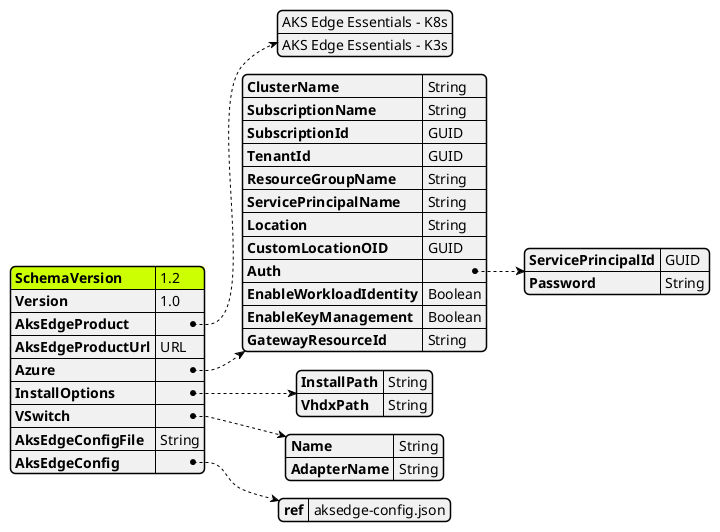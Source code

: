 @startjson AksEdgeDeploy
<style>
jsonDiagram {
    node {
        FontSize 12
        RoundCorner 10
        LineThickness 0.5
        separator {
            LineThickness 0.25
        }
    }
    arrow {
        LineThickness 0.5
        LineStyle 2;6
    }
    highlight {
        BackgroundColor black
        FontColor White
    }
}
</style>
#highlight "SchemaVersion"
{
    "SchemaVersion":"1.2",
    "Version":"1.0",
    "AksEdgeProduct" : [
                "AKS Edge Essentials - K8s",
                "AKS Edge Essentials - K3s"
            ],
    "AksEdgeProductUrl" : "URL",
    "Azure":{
        "ClusterName":"String",
        "SubscriptionName":"String",
        "SubscriptionId": "GUID",
        "TenantId":"GUID",
        "ResourceGroupName": "String",
        "ServicePrincipalName" : "String",
        "Location" : "String",
        "CustomLocationOID":"GUID",
        "Auth": {
            "ServicePrincipalId" : "GUID",
            "Password" : "String"
        },
        "EnableWorkloadIdentity" : "Boolean",
        "EnableKeyManagement" : "Boolean",
        "GatewayResourceId": "String"
    }
    ,
    "InstallOptions":{
        "InstallPath":"String",
        "VhdxPath":"String"
    }
    ,
    "VSwitch": {
        "Name": "String",
        "AdapterName": "String"
    }
    ,
    "AksEdgeConfigFile":"String",
    "AksEdgeConfig":{
        "ref" :"aksedge-config.json"
    }
}
@endjson